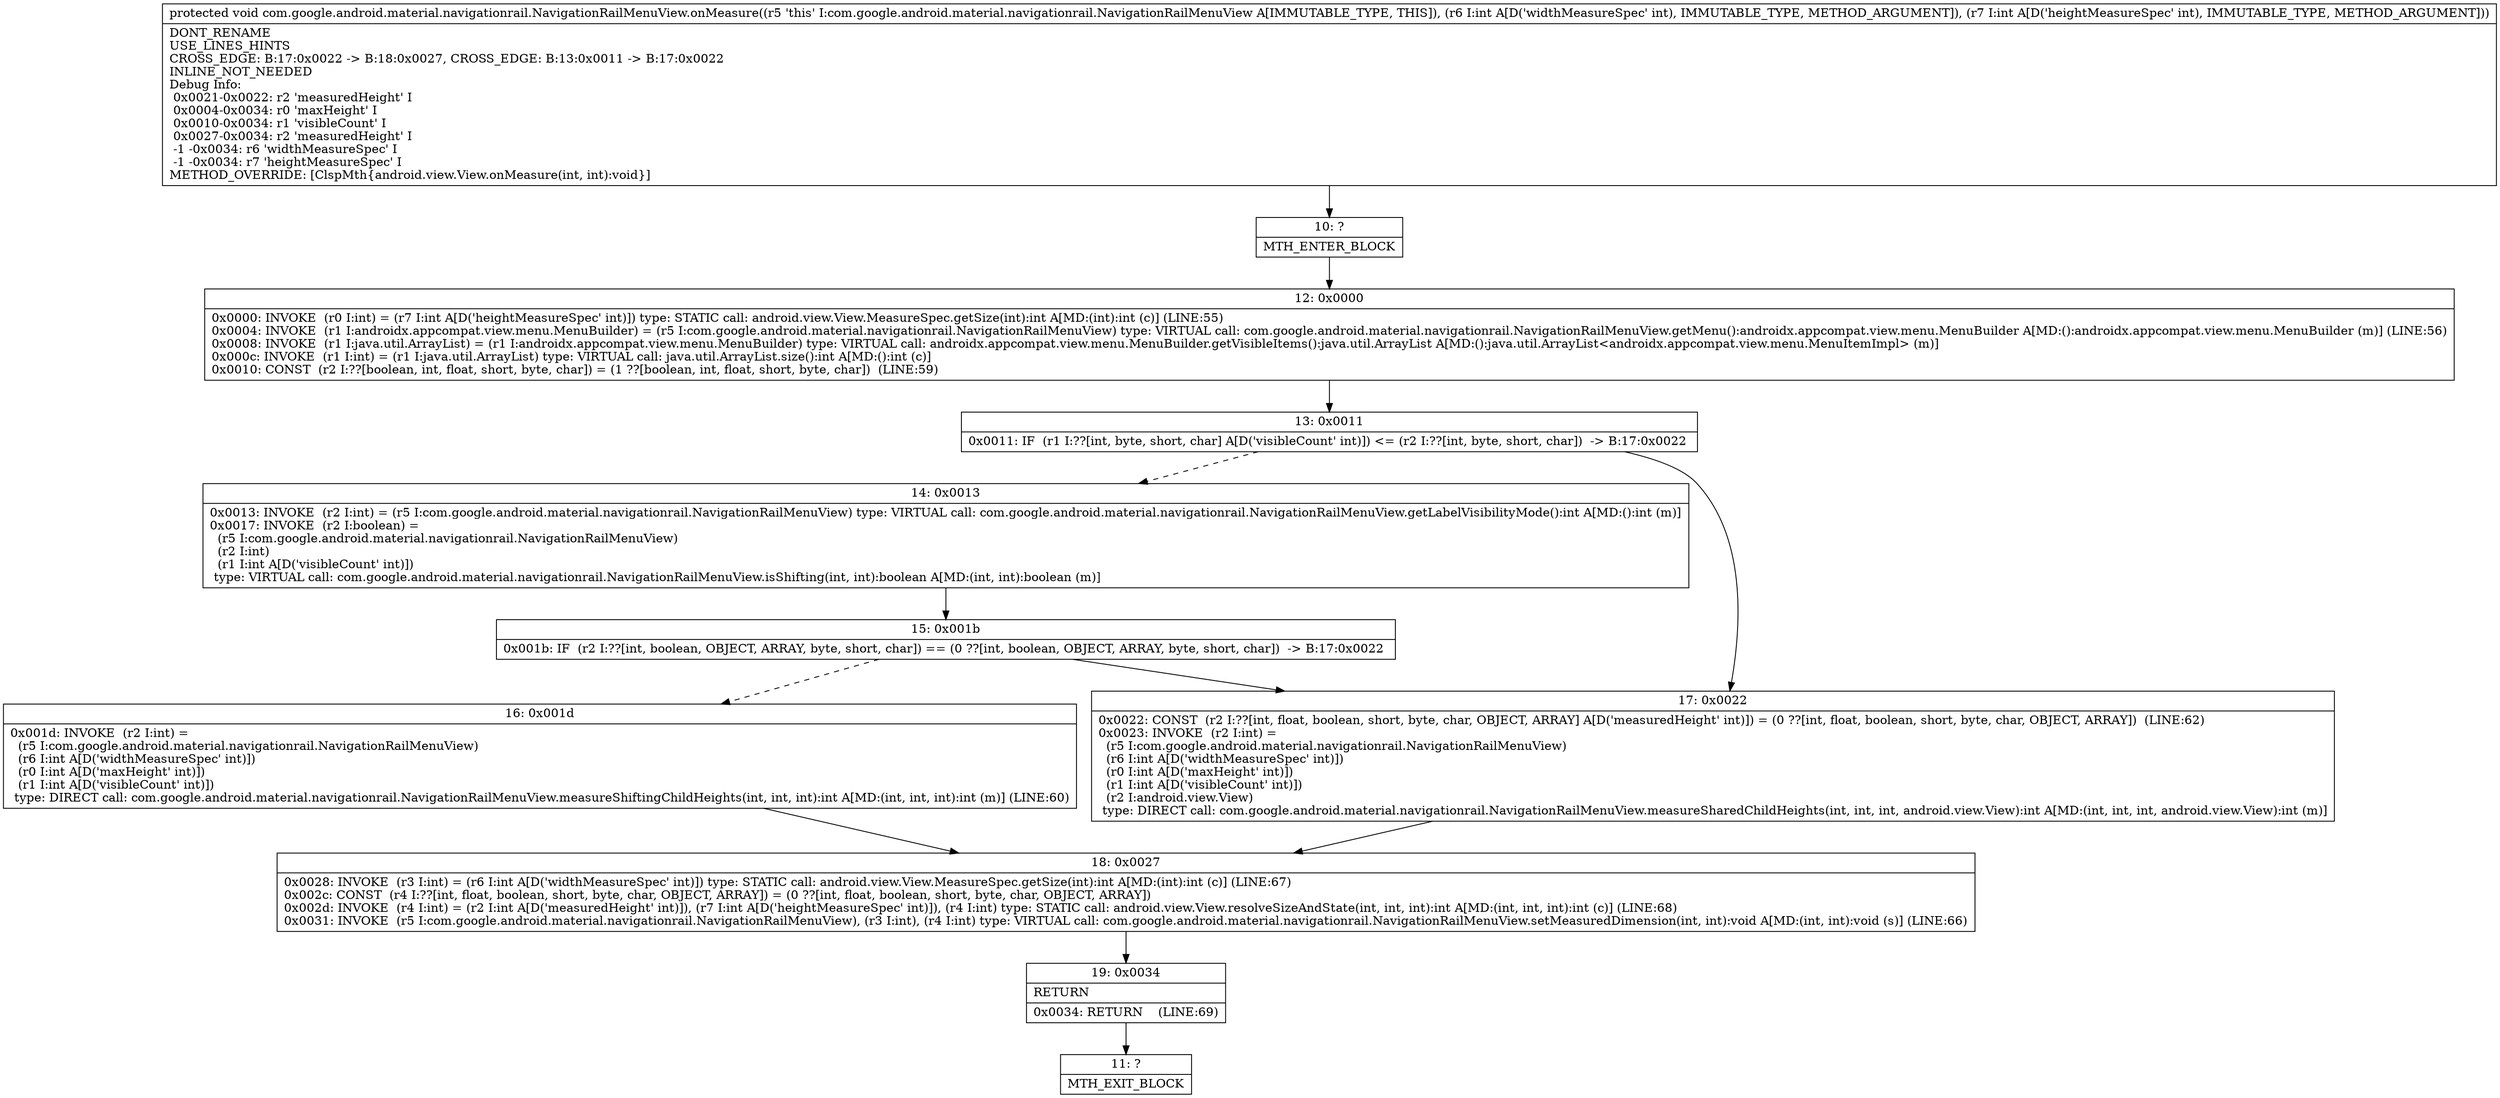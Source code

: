digraph "CFG forcom.google.android.material.navigationrail.NavigationRailMenuView.onMeasure(II)V" {
Node_10 [shape=record,label="{10\:\ ?|MTH_ENTER_BLOCK\l}"];
Node_12 [shape=record,label="{12\:\ 0x0000|0x0000: INVOKE  (r0 I:int) = (r7 I:int A[D('heightMeasureSpec' int)]) type: STATIC call: android.view.View.MeasureSpec.getSize(int):int A[MD:(int):int (c)] (LINE:55)\l0x0004: INVOKE  (r1 I:androidx.appcompat.view.menu.MenuBuilder) = (r5 I:com.google.android.material.navigationrail.NavigationRailMenuView) type: VIRTUAL call: com.google.android.material.navigationrail.NavigationRailMenuView.getMenu():androidx.appcompat.view.menu.MenuBuilder A[MD:():androidx.appcompat.view.menu.MenuBuilder (m)] (LINE:56)\l0x0008: INVOKE  (r1 I:java.util.ArrayList) = (r1 I:androidx.appcompat.view.menu.MenuBuilder) type: VIRTUAL call: androidx.appcompat.view.menu.MenuBuilder.getVisibleItems():java.util.ArrayList A[MD:():java.util.ArrayList\<androidx.appcompat.view.menu.MenuItemImpl\> (m)]\l0x000c: INVOKE  (r1 I:int) = (r1 I:java.util.ArrayList) type: VIRTUAL call: java.util.ArrayList.size():int A[MD:():int (c)]\l0x0010: CONST  (r2 I:??[boolean, int, float, short, byte, char]) = (1 ??[boolean, int, float, short, byte, char])  (LINE:59)\l}"];
Node_13 [shape=record,label="{13\:\ 0x0011|0x0011: IF  (r1 I:??[int, byte, short, char] A[D('visibleCount' int)]) \<= (r2 I:??[int, byte, short, char])  \-\> B:17:0x0022 \l}"];
Node_14 [shape=record,label="{14\:\ 0x0013|0x0013: INVOKE  (r2 I:int) = (r5 I:com.google.android.material.navigationrail.NavigationRailMenuView) type: VIRTUAL call: com.google.android.material.navigationrail.NavigationRailMenuView.getLabelVisibilityMode():int A[MD:():int (m)]\l0x0017: INVOKE  (r2 I:boolean) = \l  (r5 I:com.google.android.material.navigationrail.NavigationRailMenuView)\l  (r2 I:int)\l  (r1 I:int A[D('visibleCount' int)])\l type: VIRTUAL call: com.google.android.material.navigationrail.NavigationRailMenuView.isShifting(int, int):boolean A[MD:(int, int):boolean (m)]\l}"];
Node_15 [shape=record,label="{15\:\ 0x001b|0x001b: IF  (r2 I:??[int, boolean, OBJECT, ARRAY, byte, short, char]) == (0 ??[int, boolean, OBJECT, ARRAY, byte, short, char])  \-\> B:17:0x0022 \l}"];
Node_16 [shape=record,label="{16\:\ 0x001d|0x001d: INVOKE  (r2 I:int) = \l  (r5 I:com.google.android.material.navigationrail.NavigationRailMenuView)\l  (r6 I:int A[D('widthMeasureSpec' int)])\l  (r0 I:int A[D('maxHeight' int)])\l  (r1 I:int A[D('visibleCount' int)])\l type: DIRECT call: com.google.android.material.navigationrail.NavigationRailMenuView.measureShiftingChildHeights(int, int, int):int A[MD:(int, int, int):int (m)] (LINE:60)\l}"];
Node_18 [shape=record,label="{18\:\ 0x0027|0x0028: INVOKE  (r3 I:int) = (r6 I:int A[D('widthMeasureSpec' int)]) type: STATIC call: android.view.View.MeasureSpec.getSize(int):int A[MD:(int):int (c)] (LINE:67)\l0x002c: CONST  (r4 I:??[int, float, boolean, short, byte, char, OBJECT, ARRAY]) = (0 ??[int, float, boolean, short, byte, char, OBJECT, ARRAY]) \l0x002d: INVOKE  (r4 I:int) = (r2 I:int A[D('measuredHeight' int)]), (r7 I:int A[D('heightMeasureSpec' int)]), (r4 I:int) type: STATIC call: android.view.View.resolveSizeAndState(int, int, int):int A[MD:(int, int, int):int (c)] (LINE:68)\l0x0031: INVOKE  (r5 I:com.google.android.material.navigationrail.NavigationRailMenuView), (r3 I:int), (r4 I:int) type: VIRTUAL call: com.google.android.material.navigationrail.NavigationRailMenuView.setMeasuredDimension(int, int):void A[MD:(int, int):void (s)] (LINE:66)\l}"];
Node_19 [shape=record,label="{19\:\ 0x0034|RETURN\l|0x0034: RETURN    (LINE:69)\l}"];
Node_11 [shape=record,label="{11\:\ ?|MTH_EXIT_BLOCK\l}"];
Node_17 [shape=record,label="{17\:\ 0x0022|0x0022: CONST  (r2 I:??[int, float, boolean, short, byte, char, OBJECT, ARRAY] A[D('measuredHeight' int)]) = (0 ??[int, float, boolean, short, byte, char, OBJECT, ARRAY])  (LINE:62)\l0x0023: INVOKE  (r2 I:int) = \l  (r5 I:com.google.android.material.navigationrail.NavigationRailMenuView)\l  (r6 I:int A[D('widthMeasureSpec' int)])\l  (r0 I:int A[D('maxHeight' int)])\l  (r1 I:int A[D('visibleCount' int)])\l  (r2 I:android.view.View)\l type: DIRECT call: com.google.android.material.navigationrail.NavigationRailMenuView.measureSharedChildHeights(int, int, int, android.view.View):int A[MD:(int, int, int, android.view.View):int (m)]\l}"];
MethodNode[shape=record,label="{protected void com.google.android.material.navigationrail.NavigationRailMenuView.onMeasure((r5 'this' I:com.google.android.material.navigationrail.NavigationRailMenuView A[IMMUTABLE_TYPE, THIS]), (r6 I:int A[D('widthMeasureSpec' int), IMMUTABLE_TYPE, METHOD_ARGUMENT]), (r7 I:int A[D('heightMeasureSpec' int), IMMUTABLE_TYPE, METHOD_ARGUMENT]))  | DONT_RENAME\lUSE_LINES_HINTS\lCROSS_EDGE: B:17:0x0022 \-\> B:18:0x0027, CROSS_EDGE: B:13:0x0011 \-\> B:17:0x0022\lINLINE_NOT_NEEDED\lDebug Info:\l  0x0021\-0x0022: r2 'measuredHeight' I\l  0x0004\-0x0034: r0 'maxHeight' I\l  0x0010\-0x0034: r1 'visibleCount' I\l  0x0027\-0x0034: r2 'measuredHeight' I\l  \-1 \-0x0034: r6 'widthMeasureSpec' I\l  \-1 \-0x0034: r7 'heightMeasureSpec' I\lMETHOD_OVERRIDE: [ClspMth\{android.view.View.onMeasure(int, int):void\}]\l}"];
MethodNode -> Node_10;Node_10 -> Node_12;
Node_12 -> Node_13;
Node_13 -> Node_14[style=dashed];
Node_13 -> Node_17;
Node_14 -> Node_15;
Node_15 -> Node_16[style=dashed];
Node_15 -> Node_17;
Node_16 -> Node_18;
Node_18 -> Node_19;
Node_19 -> Node_11;
Node_17 -> Node_18;
}

